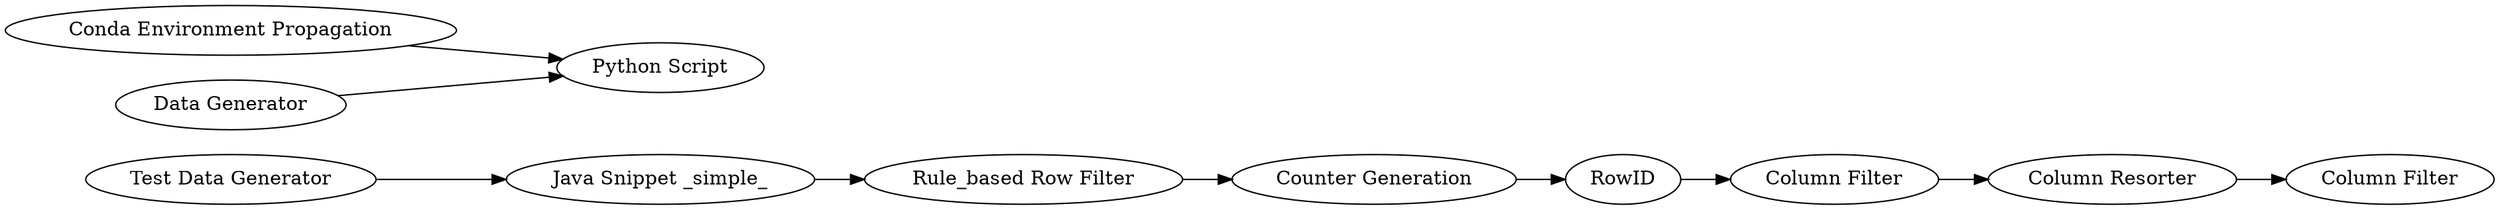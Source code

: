 digraph {
	251 [label="Test Data Generator"]
	253 [label="Column Filter"]
	255 [label="Java Snippet _simple_"]
	256 [label="Rule_based Row Filter"]
	257 [label="Counter Generation"]
	258 [label=RowID]
	267 [label="Column Resorter"]
	268 [label="Python Script"]
	269 [label="Conda Environment Propagation"]
	272 [label="Data Generator"]
	273 [label="Column Filter"]
	255 -> 256
	256 -> 257
	257 -> 258
	258 -> 253
	251 -> 255
	253 -> 267
	267 -> 273
	269 -> 268
	272 -> 268
	rankdir=LR
}
